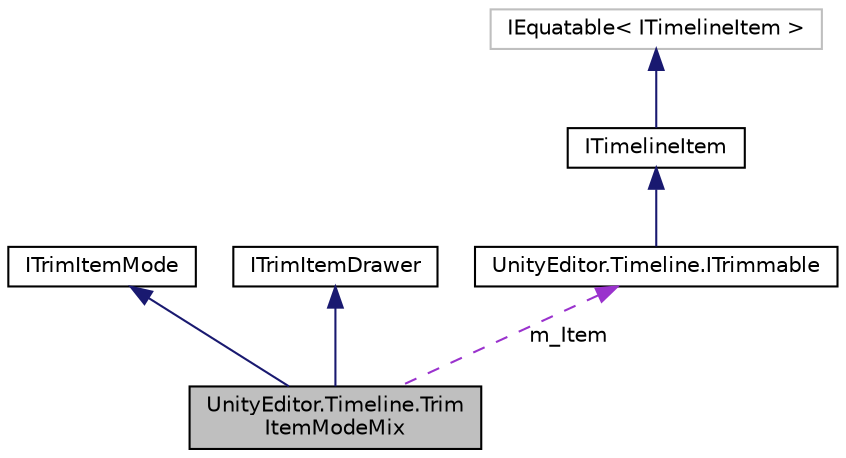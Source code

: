 digraph "UnityEditor.Timeline.TrimItemModeMix"
{
 // LATEX_PDF_SIZE
  edge [fontname="Helvetica",fontsize="10",labelfontname="Helvetica",labelfontsize="10"];
  node [fontname="Helvetica",fontsize="10",shape=record];
  Node1 [label="UnityEditor.Timeline.Trim\lItemModeMix",height=0.2,width=0.4,color="black", fillcolor="grey75", style="filled", fontcolor="black",tooltip=" "];
  Node2 -> Node1 [dir="back",color="midnightblue",fontsize="10",style="solid",fontname="Helvetica"];
  Node2 [label="ITrimItemMode",height=0.2,width=0.4,color="black", fillcolor="white", style="filled",URL="$interface_unity_editor_1_1_timeline_1_1_i_trim_item_mode.html",tooltip=" "];
  Node3 -> Node1 [dir="back",color="midnightblue",fontsize="10",style="solid",fontname="Helvetica"];
  Node3 [label="ITrimItemDrawer",height=0.2,width=0.4,color="black", fillcolor="white", style="filled",URL="$interface_unity_editor_1_1_timeline_1_1_i_trim_item_drawer.html",tooltip=" "];
  Node4 -> Node1 [dir="back",color="darkorchid3",fontsize="10",style="dashed",label=" m_Item" ,fontname="Helvetica"];
  Node4 [label="UnityEditor.Timeline.ITrimmable",height=0.2,width=0.4,color="black", fillcolor="white", style="filled",URL="$interface_unity_editor_1_1_timeline_1_1_i_trimmable.html",tooltip=" "];
  Node5 -> Node4 [dir="back",color="midnightblue",fontsize="10",style="solid",fontname="Helvetica"];
  Node5 [label="ITimelineItem",height=0.2,width=0.4,color="black", fillcolor="white", style="filled",URL="$interface_unity_editor_1_1_timeline_1_1_i_timeline_item.html",tooltip=" "];
  Node6 -> Node5 [dir="back",color="midnightblue",fontsize="10",style="solid",fontname="Helvetica"];
  Node6 [label="IEquatable\< ITimelineItem \>",height=0.2,width=0.4,color="grey75", fillcolor="white", style="filled",tooltip=" "];
}
